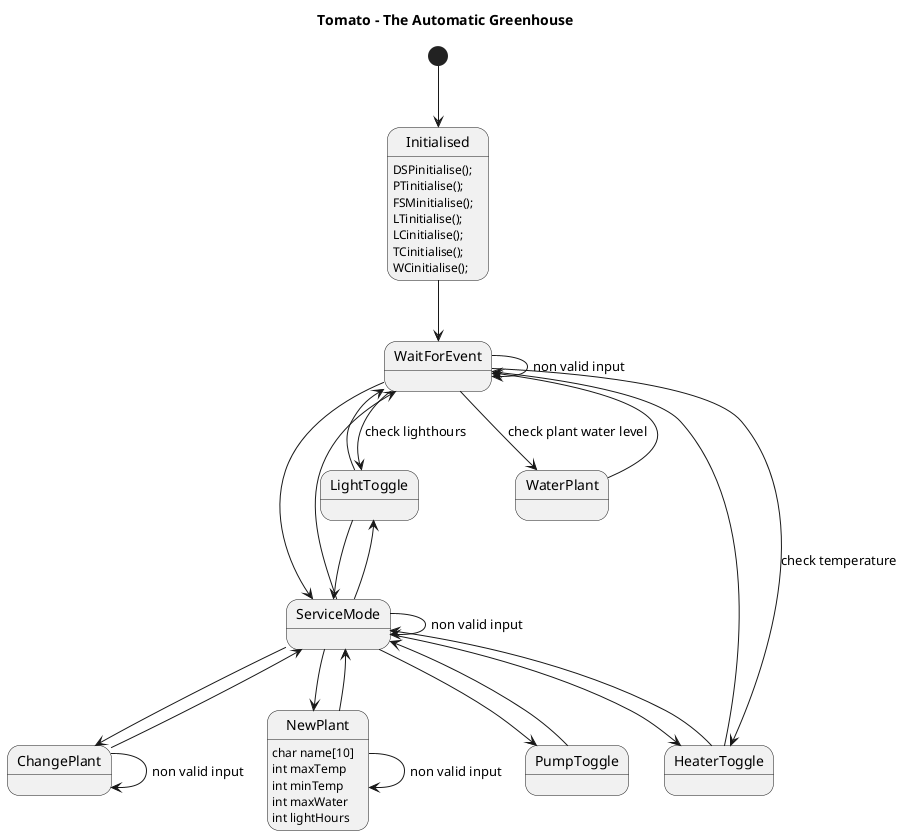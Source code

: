 @startuml

title Tomato - The Automatic Greenhouse

[*] --> Initialised
Initialised : DSPinitialise();
Initialised : PTinitialise();
Initialised : FSMinitialise();
Initialised : LTinitialise();
Initialised : LCinitialise();
Initialised : TCinitialise();
Initialised : WCinitialise();
Initialised --> WaitForEvent
WaitForEvent --> WaitForEvent : non valid input

WaitForEvent --> LightToggle : check lighthours
LightToggle --> WaitForEvent

WaitForEvent --> HeaterToggle : check temperature
HeaterToggle --> WaitForEvent

WaitForEvent --> WaterPlant : check plant water level
WaterPlant --> WaitForEvent

WaitForEvent --> ServiceMode
ServiceMode --> WaitForEvent
ServiceMode --> ServiceMode : non valid input

ServiceMode --> LightToggle
LightToggle --> ServiceMode

ServiceMode --> HeaterToggle
HeaterToggle --> ServiceMode

ServiceMode --> PumpToggle
PumpToggle --> ServiceMode

ServiceMode --> ChangePlant
ChangePlant --> ServiceMode
ChangePlant --> ChangePlant : non valid input

ServiceMode --> NewPlant
NewPlant : char name[10]
NewPlant : int maxTemp
NewPlant : int minTemp
NewPlant : int maxWater
NewPlant : int lightHours
NewPlant --> ServiceMode
NewPlant --> NewPlant : non valid input

@enduml
